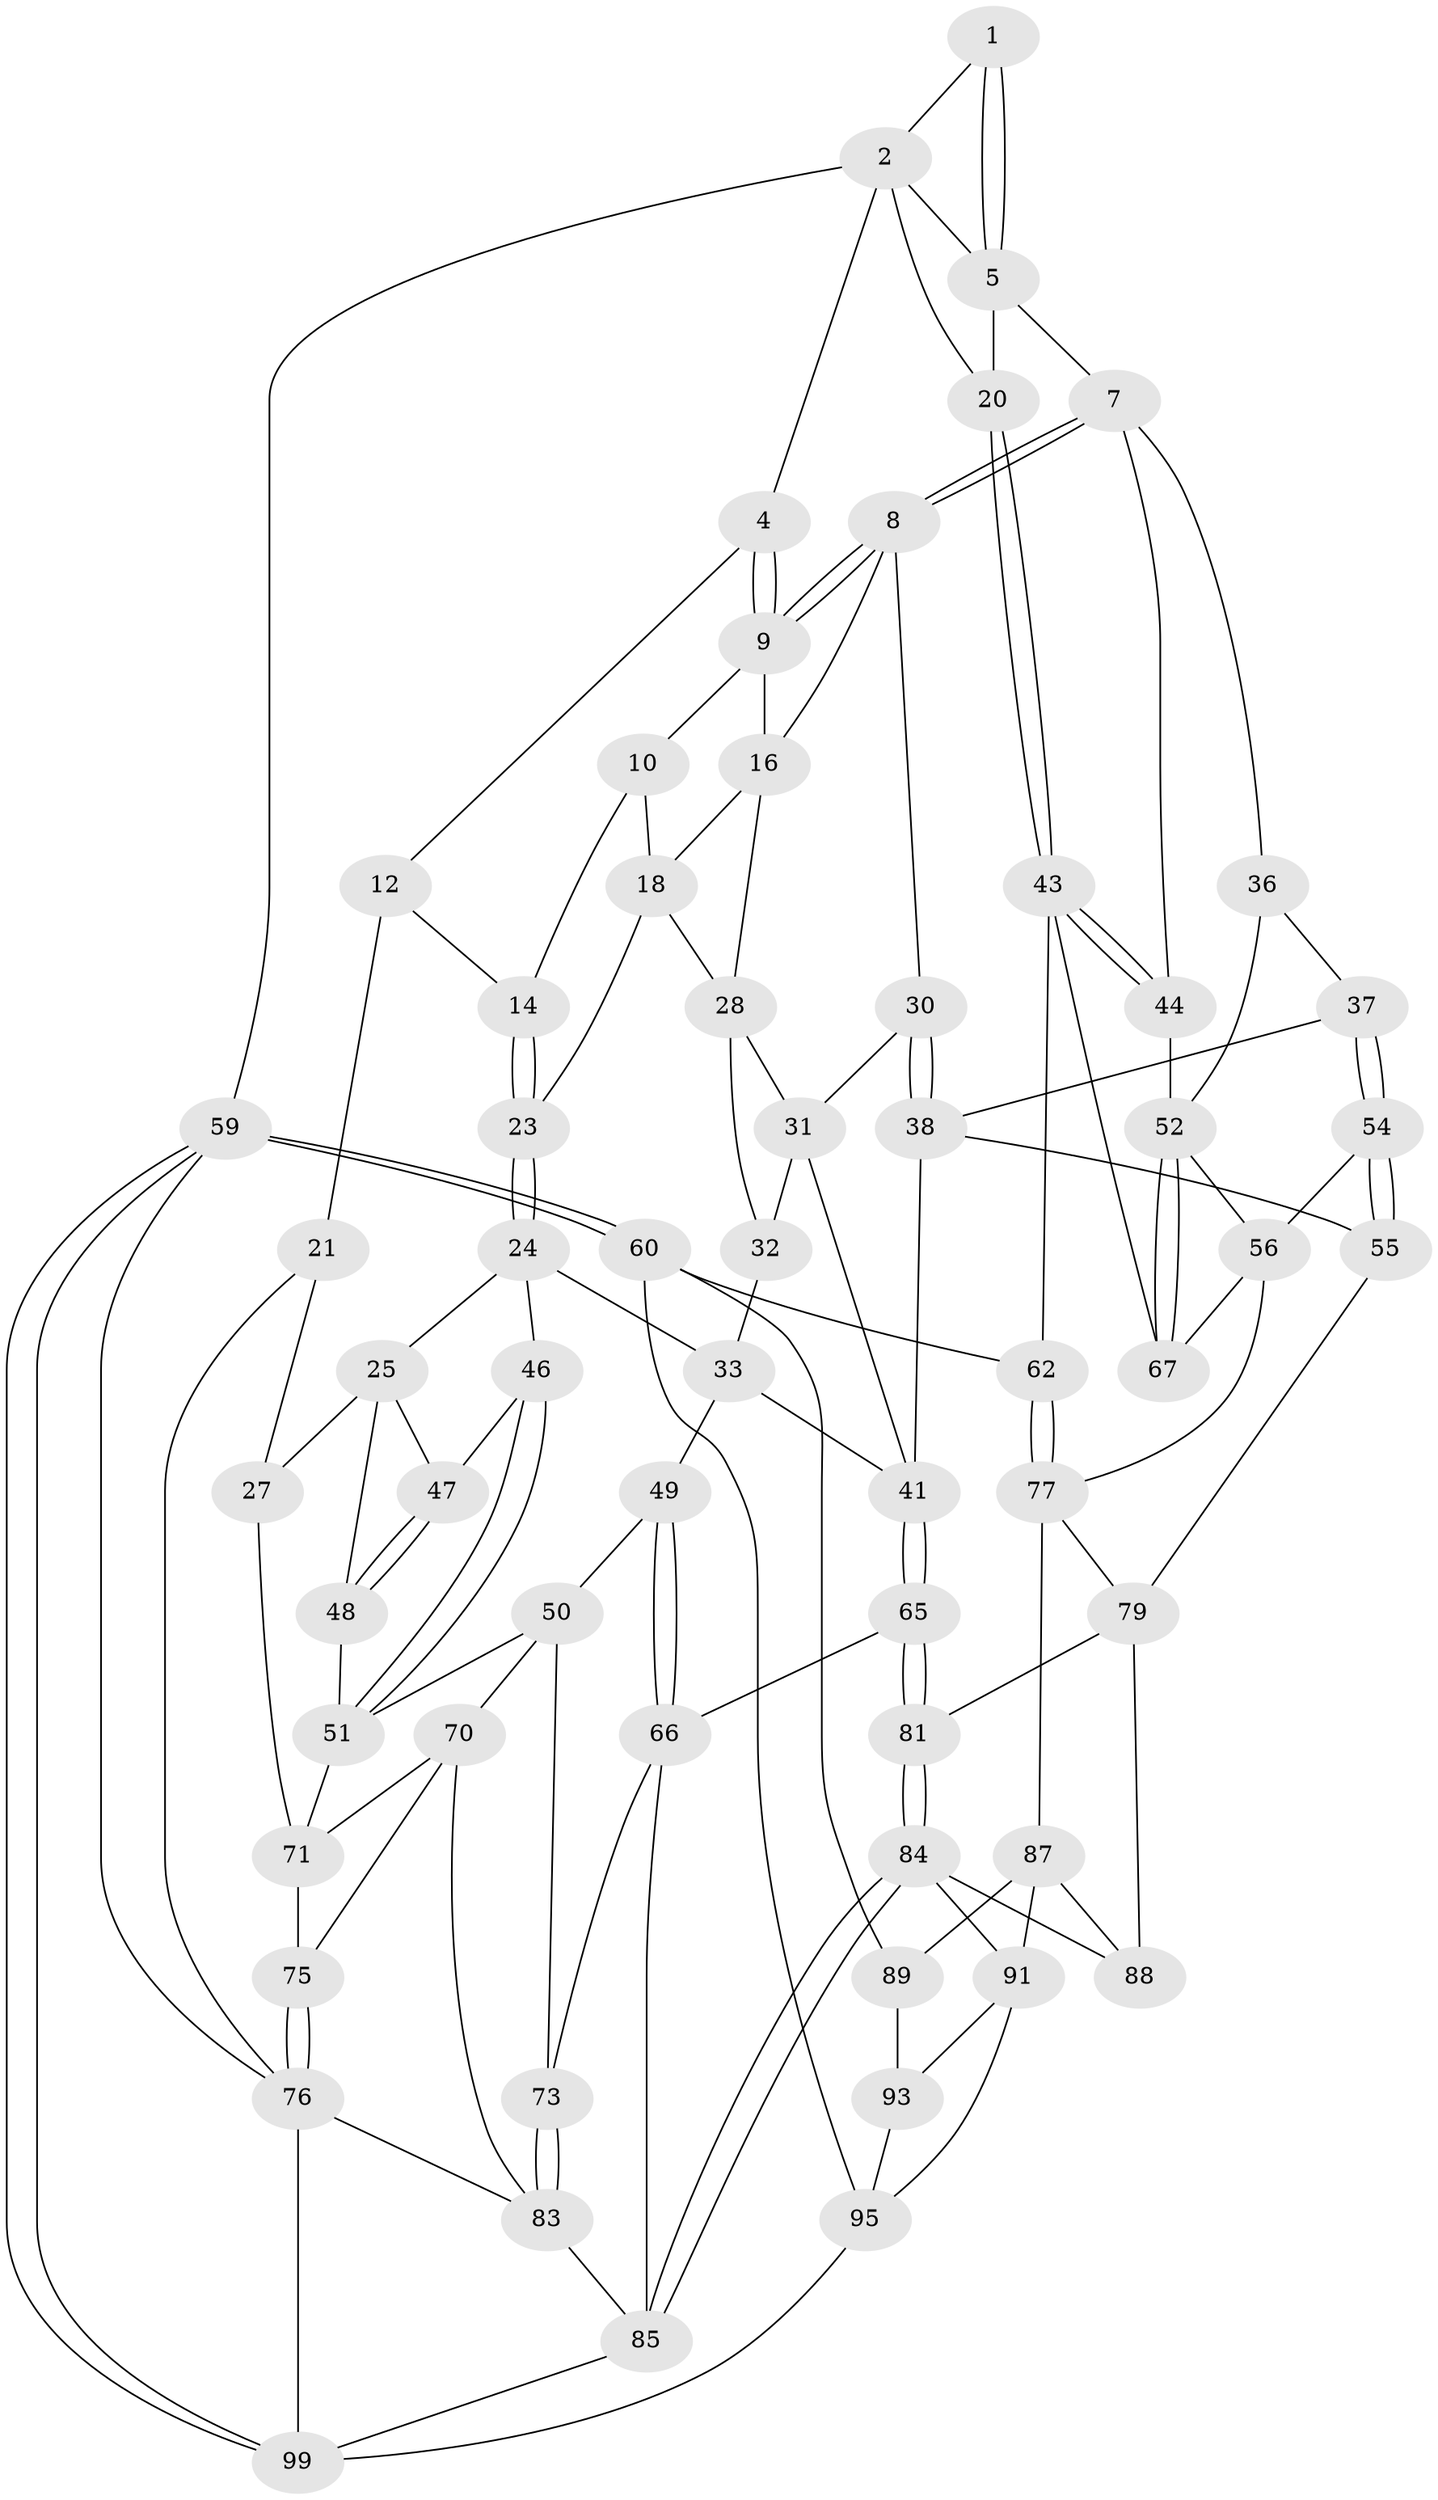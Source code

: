 // original degree distribution, {3: 0.03, 4: 0.25, 5: 0.49, 6: 0.23}
// Generated by graph-tools (version 1.1) at 2025/11/02/21/25 10:11:13]
// undirected, 63 vertices, 136 edges
graph export_dot {
graph [start="1"]
  node [color=gray90,style=filled];
  1 [pos="+0.9008704431186848+0.05852594125460269"];
  2 [pos="+1+0.10556611886976708",super="+3"];
  4 [pos="+0.7404102661198549+0"];
  5 [pos="+0.9156024094869855+0.15615802579023927",super="+6"];
  7 [pos="+0.8311453706741105+0.36711060385315775",super="+35"];
  8 [pos="+0.7977880208513207+0.34099903752237165",super="+19"];
  9 [pos="+0.6945993611346502+0",super="+11"];
  10 [pos="+0.2657056345323824+0",super="+13"];
  12 [pos="+0.21727584606163935+0",super="+15"];
  14 [pos="+0.1608695111983384+0.26984894721368713"];
  16 [pos="+0.5081736685567575+0.2546330788223199",super="+17"];
  18 [pos="+0.3554781004735768+0.23693836855510209",super="+22"];
  20 [pos="+1+0.31904973487674115"];
  21 [pos="+0+0.27781963844828794"];
  23 [pos="+0.19291421391230407+0.3222989421286913"];
  24 [pos="+0.08334244132516239+0.4346006535174315",super="+34"];
  25 [pos="+0.01182793623717658+0.4698695439466443",super="+26"];
  27 [pos="+0+0.4736291953969532"];
  28 [pos="+0.3601317079085792+0.4217079431757009",super="+29"];
  30 [pos="+0.5198331703026683+0.44236714427642687"];
  31 [pos="+0.4976212377824225+0.459892157266874",super="+39"];
  32 [pos="+0.29532862909817+0.49311417380458766"];
  33 [pos="+0.2931627911641481+0.49724809941306747",super="+45"];
  36 [pos="+0.7911438589117331+0.4818397189070795"];
  37 [pos="+0.6936073409560499+0.5401250435063564"];
  38 [pos="+0.6494427721464894+0.549199555107874",super="+40"];
  41 [pos="+0.515230575660007+0.6761191719263427",super="+42"];
  43 [pos="+1+0.555925036448777",super="+63"];
  44 [pos="+0.893724000159402+0.545492333655428"];
  46 [pos="+0.23234362145093562+0.5738962781695487"];
  47 [pos="+0.11666479368874207+0.5529587385192574"];
  48 [pos="+0.1158785757054058+0.6834980776421058"];
  49 [pos="+0.33228621007903025+0.6712813812595912"];
  50 [pos="+0.28470757592789236+0.6691364612172408",super="+69"];
  51 [pos="+0.23199152972822054+0.6185782525077779",super="+58"];
  52 [pos="+0.9539020265380503+0.6493086199443747",super="+53"];
  54 [pos="+0.6966760915440945+0.6625666183010781",super="+57"];
  55 [pos="+0.5820375948484746+0.6975623735461935",super="+64"];
  56 [pos="+0.7892653377593569+0.7061851419942905",super="+68"];
  59 [pos="+1+1"];
  60 [pos="+1+0.8576047907969413",super="+61"];
  62 [pos="+1+0.8037034225943281"];
  65 [pos="+0.48358194470348315+0.7816643298041078"];
  66 [pos="+0.3680726506215543+0.807580347530192",super="+72"];
  67 [pos="+0.9691883106564914+0.6659336840501174"];
  70 [pos="+0.11697230243862165+0.7425989015971415",super="+82"];
  71 [pos="+0.11614326029201619+0.7393968959845301",super="+74"];
  73 [pos="+0.25602220655791186+0.8039553148341071"];
  75 [pos="+0+0.9786954841235654"];
  76 [pos="+0+1",super="+98"];
  77 [pos="+0.8030481803398178+0.7935151736143917",super="+78"];
  79 [pos="+0.6714142029693282+0.7706513501219573",super="+80"];
  81 [pos="+0.5513883764144538+0.9166279200984884"];
  83 [pos="+0.11731290869586146+0.8998966991334838",super="+96"];
  84 [pos="+0.544365632797452+1",super="+92"];
  85 [pos="+0.5042796699251078+1",super="+86"];
  87 [pos="+0.8014860800483828+0.801568425867764",super="+90"];
  88 [pos="+0.7419897263679415+0.8593033881163822"];
  89 [pos="+0.8458442718350342+0.8549678949046878"];
  91 [pos="+0.7831308576307352+0.9623077952645259",super="+94"];
  93 [pos="+0.8529244810572094+0.8689021637651264"];
  95 [pos="+0.9035122805860166+0.9191296965009023",super="+97"];
  99 [pos="+0.9182034981874412+1",super="+100"];
  1 -- 2;
  1 -- 5;
  1 -- 5;
  2 -- 5;
  2 -- 59;
  2 -- 4;
  2 -- 20;
  4 -- 9;
  4 -- 9;
  4 -- 12;
  5 -- 20;
  5 -- 7;
  7 -- 8;
  7 -- 8;
  7 -- 36;
  7 -- 44;
  8 -- 9;
  8 -- 9;
  8 -- 16;
  8 -- 30;
  9 -- 16;
  9 -- 10;
  10 -- 18;
  10 -- 14;
  12 -- 21 [weight=2];
  12 -- 14;
  14 -- 23;
  14 -- 23;
  16 -- 18;
  16 -- 28;
  18 -- 28;
  18 -- 23;
  20 -- 43;
  20 -- 43;
  21 -- 27;
  21 -- 76;
  23 -- 24;
  23 -- 24;
  24 -- 25;
  24 -- 33;
  24 -- 46;
  25 -- 47;
  25 -- 48;
  25 -- 27;
  27 -- 71;
  28 -- 31;
  28 -- 32;
  30 -- 31;
  30 -- 38;
  30 -- 38;
  31 -- 32;
  31 -- 41;
  32 -- 33;
  33 -- 49;
  33 -- 41;
  36 -- 37;
  36 -- 52;
  37 -- 38;
  37 -- 54;
  37 -- 54;
  38 -- 41;
  38 -- 55;
  41 -- 65;
  41 -- 65;
  43 -- 44;
  43 -- 44;
  43 -- 67;
  43 -- 62;
  44 -- 52;
  46 -- 47;
  46 -- 51;
  46 -- 51;
  47 -- 48;
  47 -- 48;
  48 -- 51;
  49 -- 50;
  49 -- 66;
  49 -- 66;
  50 -- 51;
  50 -- 73;
  50 -- 70;
  51 -- 71;
  52 -- 67;
  52 -- 67;
  52 -- 56;
  54 -- 55 [weight=2];
  54 -- 55;
  54 -- 56;
  55 -- 79;
  56 -- 67;
  56 -- 77;
  59 -- 60;
  59 -- 60;
  59 -- 99;
  59 -- 99;
  59 -- 76;
  60 -- 95;
  60 -- 89;
  60 -- 62;
  62 -- 77;
  62 -- 77;
  65 -- 66;
  65 -- 81;
  65 -- 81;
  66 -- 73;
  66 -- 85;
  70 -- 71;
  70 -- 83;
  70 -- 75;
  71 -- 75;
  73 -- 83;
  73 -- 83;
  75 -- 76;
  75 -- 76;
  76 -- 83;
  76 -- 99;
  77 -- 79;
  77 -- 87;
  79 -- 88;
  79 -- 81;
  81 -- 84;
  81 -- 84;
  83 -- 85;
  84 -- 85;
  84 -- 85;
  84 -- 88;
  84 -- 91;
  85 -- 99;
  87 -- 88;
  87 -- 89;
  87 -- 91;
  89 -- 93;
  91 -- 93;
  91 -- 95;
  93 -- 95;
  95 -- 99;
}
